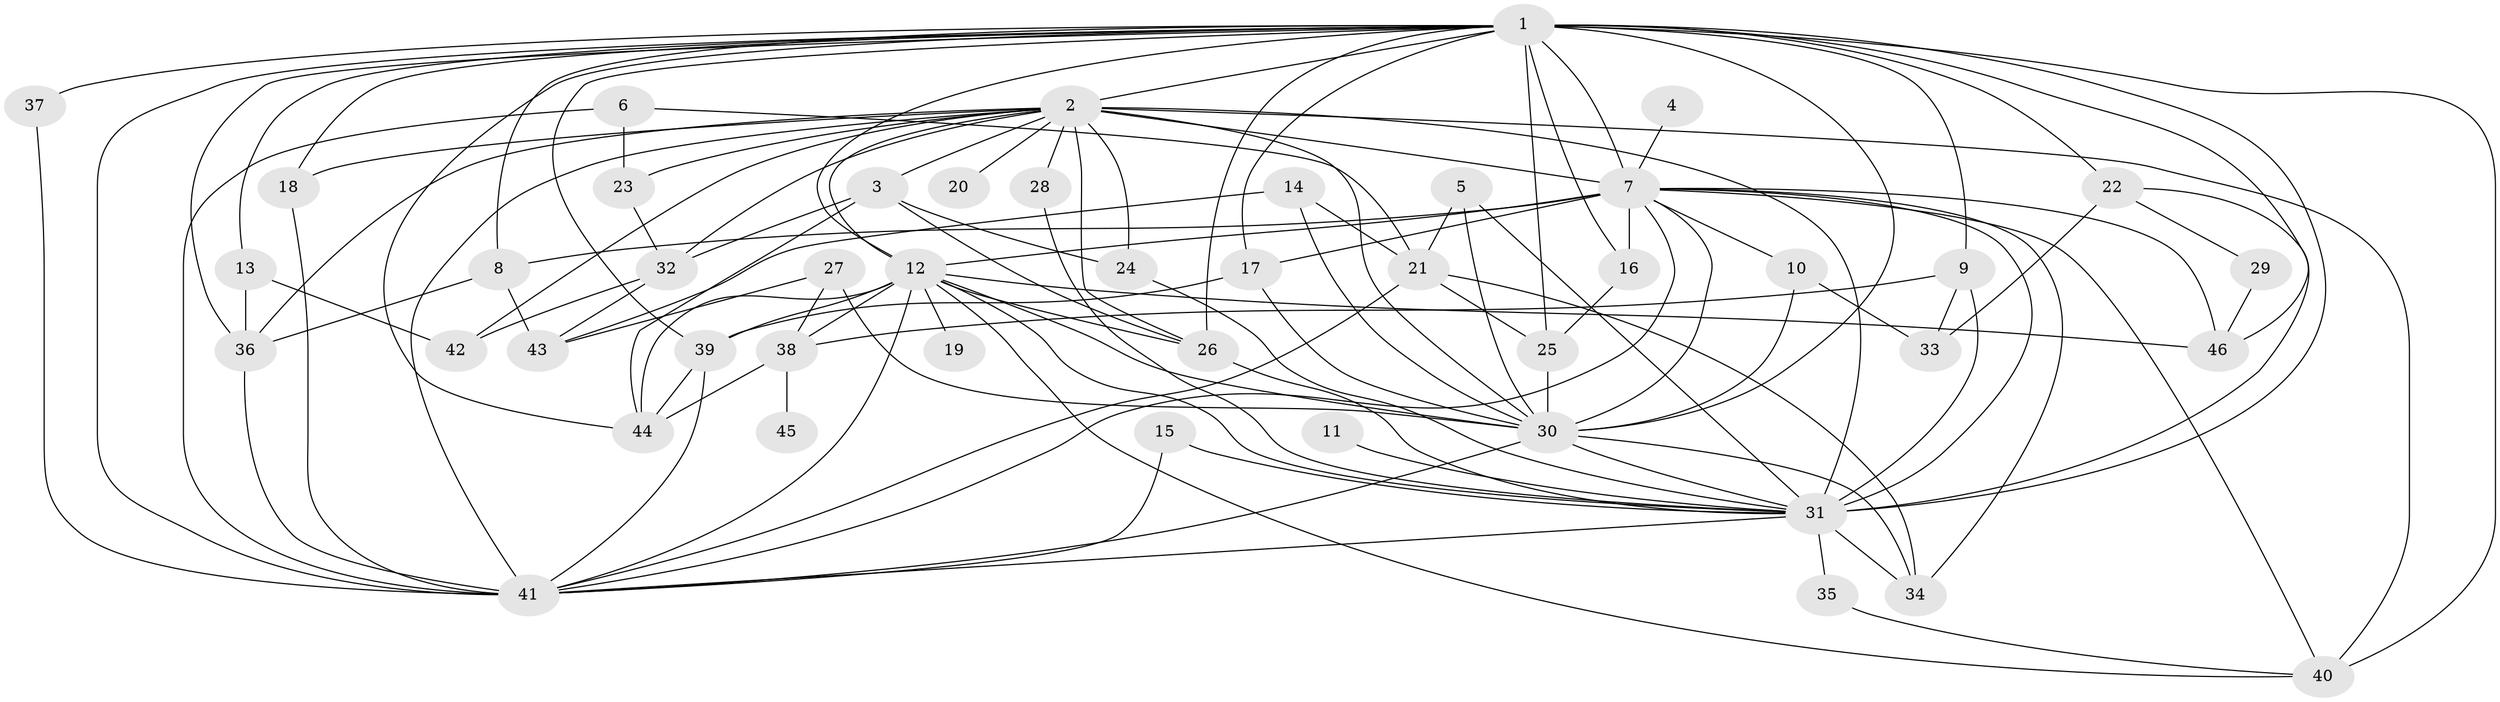 // original degree distribution, {15: 0.010869565217391304, 21: 0.010869565217391304, 19: 0.021739130434782608, 14: 0.03260869565217391, 23: 0.03260869565217391, 3: 0.17391304347826086, 5: 0.09782608695652174, 2: 0.4782608695652174, 4: 0.14130434782608695}
// Generated by graph-tools (version 1.1) at 2025/36/03/04/25 23:36:24]
// undirected, 46 vertices, 118 edges
graph export_dot {
  node [color=gray90,style=filled];
  1;
  2;
  3;
  4;
  5;
  6;
  7;
  8;
  9;
  10;
  11;
  12;
  13;
  14;
  15;
  16;
  17;
  18;
  19;
  20;
  21;
  22;
  23;
  24;
  25;
  26;
  27;
  28;
  29;
  30;
  31;
  32;
  33;
  34;
  35;
  36;
  37;
  38;
  39;
  40;
  41;
  42;
  43;
  44;
  45;
  46;
  1 -- 2 [weight=4.0];
  1 -- 7 [weight=5.0];
  1 -- 8 [weight=1.0];
  1 -- 9 [weight=2.0];
  1 -- 12 [weight=4.0];
  1 -- 13 [weight=1.0];
  1 -- 16 [weight=1.0];
  1 -- 17 [weight=1.0];
  1 -- 18 [weight=1.0];
  1 -- 22 [weight=2.0];
  1 -- 25 [weight=1.0];
  1 -- 26 [weight=1.0];
  1 -- 30 [weight=6.0];
  1 -- 31 [weight=4.0];
  1 -- 36 [weight=1.0];
  1 -- 37 [weight=2.0];
  1 -- 39 [weight=1.0];
  1 -- 40 [weight=1.0];
  1 -- 41 [weight=4.0];
  1 -- 44 [weight=1.0];
  1 -- 46 [weight=1.0];
  2 -- 3 [weight=1.0];
  2 -- 7 [weight=1.0];
  2 -- 12 [weight=1.0];
  2 -- 18 [weight=1.0];
  2 -- 20 [weight=1.0];
  2 -- 23 [weight=1.0];
  2 -- 24 [weight=1.0];
  2 -- 26 [weight=1.0];
  2 -- 28 [weight=2.0];
  2 -- 30 [weight=2.0];
  2 -- 31 [weight=1.0];
  2 -- 32 [weight=1.0];
  2 -- 36 [weight=1.0];
  2 -- 40 [weight=1.0];
  2 -- 41 [weight=1.0];
  2 -- 42 [weight=1.0];
  3 -- 24 [weight=1.0];
  3 -- 26 [weight=1.0];
  3 -- 32 [weight=1.0];
  3 -- 44 [weight=1.0];
  4 -- 7 [weight=1.0];
  5 -- 21 [weight=1.0];
  5 -- 30 [weight=1.0];
  5 -- 31 [weight=1.0];
  6 -- 21 [weight=1.0];
  6 -- 23 [weight=1.0];
  6 -- 41 [weight=1.0];
  7 -- 8 [weight=1.0];
  7 -- 10 [weight=1.0];
  7 -- 12 [weight=2.0];
  7 -- 16 [weight=1.0];
  7 -- 17 [weight=1.0];
  7 -- 30 [weight=1.0];
  7 -- 31 [weight=3.0];
  7 -- 34 [weight=1.0];
  7 -- 40 [weight=1.0];
  7 -- 41 [weight=1.0];
  7 -- 46 [weight=1.0];
  8 -- 36 [weight=1.0];
  8 -- 43 [weight=1.0];
  9 -- 31 [weight=1.0];
  9 -- 33 [weight=1.0];
  9 -- 38 [weight=1.0];
  10 -- 30 [weight=1.0];
  10 -- 33 [weight=1.0];
  11 -- 31 [weight=1.0];
  12 -- 19 [weight=1.0];
  12 -- 26 [weight=1.0];
  12 -- 30 [weight=1.0];
  12 -- 31 [weight=1.0];
  12 -- 38 [weight=1.0];
  12 -- 39 [weight=1.0];
  12 -- 40 [weight=1.0];
  12 -- 41 [weight=1.0];
  12 -- 44 [weight=1.0];
  12 -- 46 [weight=2.0];
  13 -- 36 [weight=1.0];
  13 -- 42 [weight=1.0];
  14 -- 21 [weight=1.0];
  14 -- 30 [weight=1.0];
  14 -- 43 [weight=1.0];
  15 -- 31 [weight=1.0];
  15 -- 41 [weight=2.0];
  16 -- 25 [weight=1.0];
  17 -- 30 [weight=1.0];
  17 -- 39 [weight=1.0];
  18 -- 41 [weight=1.0];
  21 -- 25 [weight=1.0];
  21 -- 34 [weight=1.0];
  21 -- 41 [weight=1.0];
  22 -- 29 [weight=1.0];
  22 -- 31 [weight=1.0];
  22 -- 33 [weight=1.0];
  23 -- 32 [weight=1.0];
  24 -- 31 [weight=1.0];
  25 -- 30 [weight=1.0];
  26 -- 31 [weight=1.0];
  27 -- 30 [weight=1.0];
  27 -- 38 [weight=1.0];
  27 -- 43 [weight=1.0];
  28 -- 31 [weight=1.0];
  29 -- 46 [weight=1.0];
  30 -- 31 [weight=2.0];
  30 -- 34 [weight=1.0];
  30 -- 41 [weight=2.0];
  31 -- 34 [weight=1.0];
  31 -- 35 [weight=1.0];
  31 -- 41 [weight=1.0];
  32 -- 42 [weight=1.0];
  32 -- 43 [weight=1.0];
  35 -- 40 [weight=1.0];
  36 -- 41 [weight=1.0];
  37 -- 41 [weight=1.0];
  38 -- 44 [weight=1.0];
  38 -- 45 [weight=1.0];
  39 -- 41 [weight=1.0];
  39 -- 44 [weight=1.0];
}
